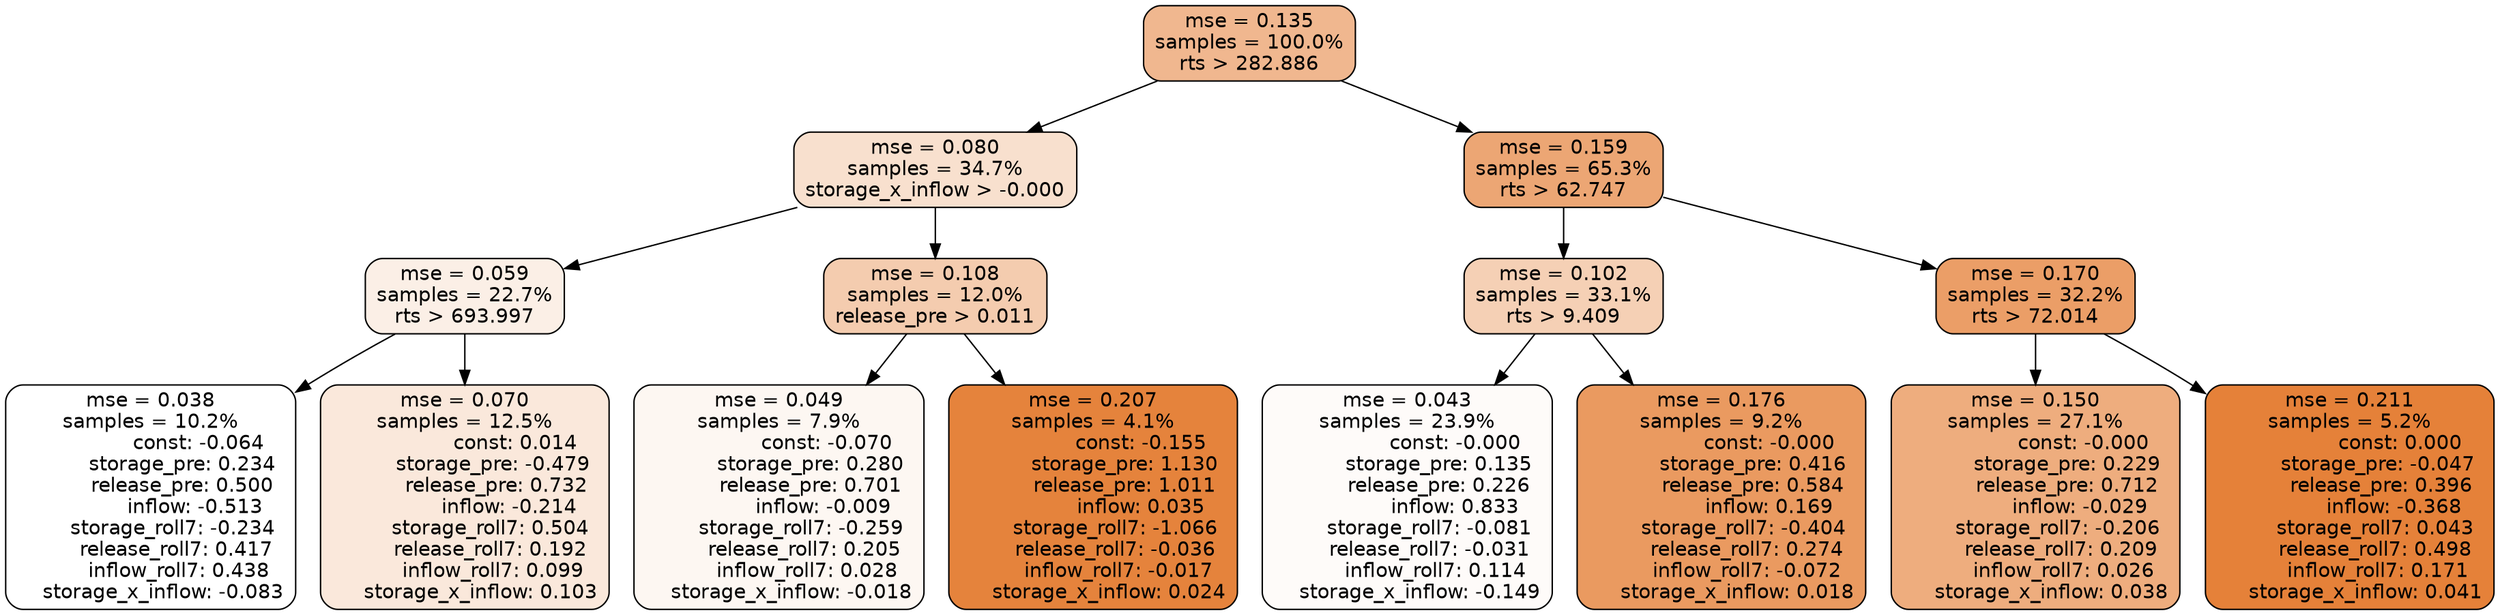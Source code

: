 digraph tree {
node [shape=rectangle, style="filled, rounded", color="black", fontname=helvetica] ;
edge [fontname=helvetica] ;
	"0" [label="mse = 0.135
samples = 100.0%
rts > 282.886", fillcolor="#f0b78f"]
	"8" [label="mse = 0.080
samples = 34.7%
storage_x_inflow > -0.000", fillcolor="#f8e0ce"]
	"1" [label="mse = 0.159
samples = 65.3%
rts > 62.747", fillcolor="#eca674"]
	"9" [label="mse = 0.059
samples = 22.7%
rts > 693.997", fillcolor="#fbefe6"]
	"12" [label="mse = 0.108
samples = 12.0%
release_pre > 0.011", fillcolor="#f4ccaf"]
	"2" [label="mse = 0.102
samples = 33.1%
rts > 9.409", fillcolor="#f5d0b5"]
	"5" [label="mse = 0.170
samples = 32.2%
rts > 72.014", fillcolor="#eb9e67"]
	"10" [label="mse = 0.038
samples = 10.2%
               const: -0.064
          storage_pre: 0.234
          release_pre: 0.500
              inflow: -0.513
       storage_roll7: -0.234
        release_roll7: 0.417
         inflow_roll7: 0.438
    storage_x_inflow: -0.083", fillcolor="#ffffff"]
	"11" [label="mse = 0.070
samples = 12.5%
                const: 0.014
         storage_pre: -0.479
          release_pre: 0.732
              inflow: -0.214
        storage_roll7: 0.504
        release_roll7: 0.192
         inflow_roll7: 0.099
     storage_x_inflow: 0.103", fillcolor="#fae8db"]
	"13" [label="mse = 0.049
samples = 7.9%
               const: -0.070
          storage_pre: 0.280
          release_pre: 0.701
              inflow: -0.009
       storage_roll7: -0.259
        release_roll7: 0.205
         inflow_roll7: 0.028
    storage_x_inflow: -0.018", fillcolor="#fdf7f2"]
	"14" [label="mse = 0.207
samples = 4.1%
               const: -0.155
          storage_pre: 1.130
          release_pre: 1.011
               inflow: 0.035
       storage_roll7: -1.066
       release_roll7: -0.036
        inflow_roll7: -0.017
     storage_x_inflow: 0.024", fillcolor="#e5833c"]
	"3" [label="mse = 0.043
samples = 23.9%
               const: -0.000
          storage_pre: 0.135
          release_pre: 0.226
               inflow: 0.833
       storage_roll7: -0.081
       release_roll7: -0.031
         inflow_roll7: 0.114
    storage_x_inflow: -0.149", fillcolor="#fefbf9"]
	"4" [label="mse = 0.176
samples = 9.2%
               const: -0.000
          storage_pre: 0.416
          release_pre: 0.584
               inflow: 0.169
       storage_roll7: -0.404
        release_roll7: 0.274
        inflow_roll7: -0.072
     storage_x_inflow: 0.018", fillcolor="#ea9a60"]
	"7" [label="mse = 0.150
samples = 27.1%
               const: -0.000
          storage_pre: 0.229
          release_pre: 0.712
              inflow: -0.029
       storage_roll7: -0.206
        release_roll7: 0.209
         inflow_roll7: 0.026
     storage_x_inflow: 0.038", fillcolor="#eead7e"]
	"6" [label="mse = 0.211
samples = 5.2%
                const: 0.000
         storage_pre: -0.047
          release_pre: 0.396
              inflow: -0.368
        storage_roll7: 0.043
        release_roll7: 0.498
         inflow_roll7: 0.171
     storage_x_inflow: 0.041", fillcolor="#e58139"]

	"0" -> "1"
	"0" -> "8"
	"8" -> "9"
	"8" -> "12"
	"1" -> "2"
	"1" -> "5"
	"9" -> "10"
	"9" -> "11"
	"12" -> "13"
	"12" -> "14"
	"2" -> "3"
	"2" -> "4"
	"5" -> "6"
	"5" -> "7"
}